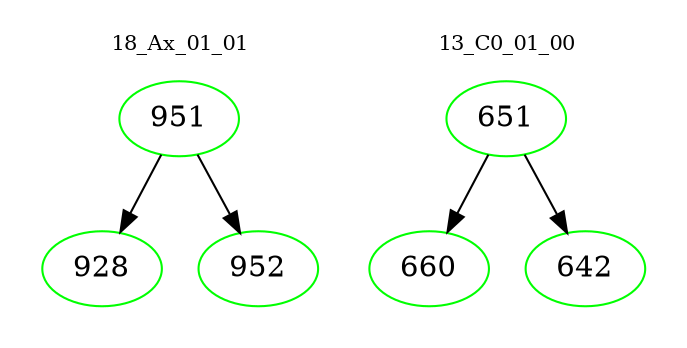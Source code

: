 digraph{
subgraph cluster_0 {
color = white
label = "18_Ax_01_01";
fontsize=10;
T0_951 [label="951", color="green"]
T0_951 -> T0_928 [color="black"]
T0_928 [label="928", color="green"]
T0_951 -> T0_952 [color="black"]
T0_952 [label="952", color="green"]
}
subgraph cluster_1 {
color = white
label = "13_C0_01_00";
fontsize=10;
T1_651 [label="651", color="green"]
T1_651 -> T1_660 [color="black"]
T1_660 [label="660", color="green"]
T1_651 -> T1_642 [color="black"]
T1_642 [label="642", color="green"]
}
}
